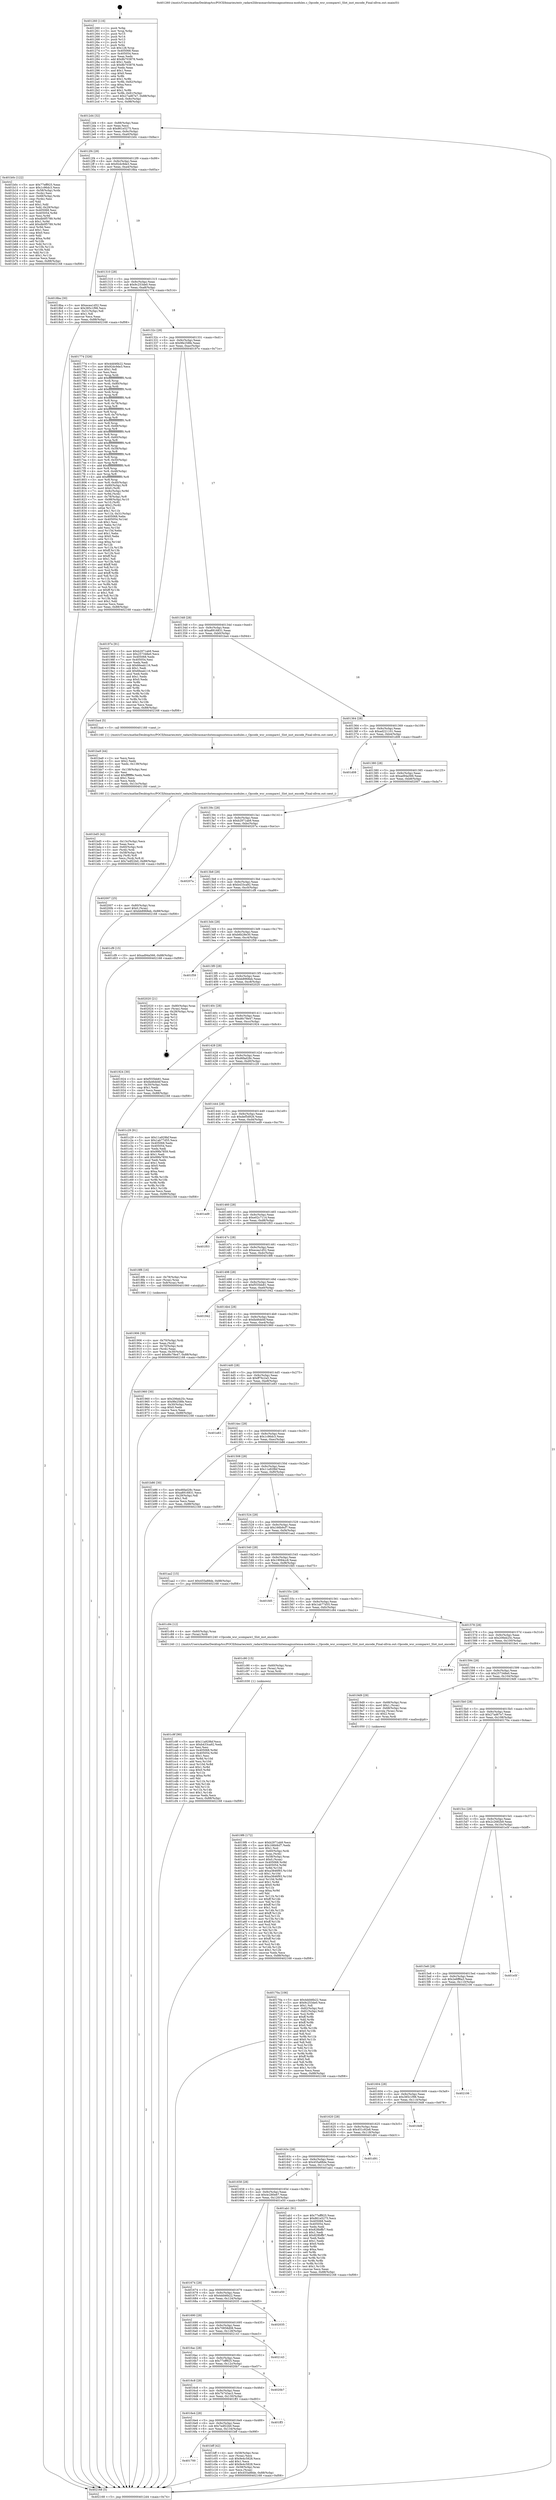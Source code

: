 digraph "0x401260" {
  label = "0x401260 (/mnt/c/Users/mathe/Desktop/tcc/POCII/binaries/extr_radare2librasmarchxtensagnuxtensa-modules.c_Opcode_wsr_scompare1_Slot_inst_encode_Final-ollvm.out::main(0))"
  labelloc = "t"
  node[shape=record]

  Entry [label="",width=0.3,height=0.3,shape=circle,fillcolor=black,style=filled]
  "0x4012d4" [label="{
     0x4012d4 [32]\l
     | [instrs]\l
     &nbsp;&nbsp;0x4012d4 \<+6\>: mov -0x88(%rbp),%eax\l
     &nbsp;&nbsp;0x4012da \<+2\>: mov %eax,%ecx\l
     &nbsp;&nbsp;0x4012dc \<+6\>: sub $0x861e5275,%ecx\l
     &nbsp;&nbsp;0x4012e2 \<+6\>: mov %eax,-0x9c(%rbp)\l
     &nbsp;&nbsp;0x4012e8 \<+6\>: mov %ecx,-0xa0(%rbp)\l
     &nbsp;&nbsp;0x4012ee \<+6\>: je 0000000000401b0c \<main+0x8ac\>\l
  }"]
  "0x401b0c" [label="{
     0x401b0c [122]\l
     | [instrs]\l
     &nbsp;&nbsp;0x401b0c \<+5\>: mov $0x77eff925,%eax\l
     &nbsp;&nbsp;0x401b11 \<+5\>: mov $0x1c96dc3,%ecx\l
     &nbsp;&nbsp;0x401b16 \<+4\>: mov -0x58(%rbp),%rdx\l
     &nbsp;&nbsp;0x401b1a \<+2\>: mov (%rdx),%esi\l
     &nbsp;&nbsp;0x401b1c \<+4\>: mov -0x68(%rbp),%rdx\l
     &nbsp;&nbsp;0x401b20 \<+2\>: cmp (%rdx),%esi\l
     &nbsp;&nbsp;0x401b22 \<+4\>: setl %dil\l
     &nbsp;&nbsp;0x401b26 \<+4\>: and $0x1,%dil\l
     &nbsp;&nbsp;0x401b2a \<+4\>: mov %dil,-0x29(%rbp)\l
     &nbsp;&nbsp;0x401b2e \<+7\>: mov 0x405068,%esi\l
     &nbsp;&nbsp;0x401b35 \<+8\>: mov 0x405054,%r8d\l
     &nbsp;&nbsp;0x401b3d \<+3\>: mov %esi,%r9d\l
     &nbsp;&nbsp;0x401b40 \<+7\>: sub $0xdb0f5789,%r9d\l
     &nbsp;&nbsp;0x401b47 \<+4\>: sub $0x1,%r9d\l
     &nbsp;&nbsp;0x401b4b \<+7\>: add $0xdb0f5789,%r9d\l
     &nbsp;&nbsp;0x401b52 \<+4\>: imul %r9d,%esi\l
     &nbsp;&nbsp;0x401b56 \<+3\>: and $0x1,%esi\l
     &nbsp;&nbsp;0x401b59 \<+3\>: cmp $0x0,%esi\l
     &nbsp;&nbsp;0x401b5c \<+4\>: sete %dil\l
     &nbsp;&nbsp;0x401b60 \<+4\>: cmp $0xa,%r8d\l
     &nbsp;&nbsp;0x401b64 \<+4\>: setl %r10b\l
     &nbsp;&nbsp;0x401b68 \<+3\>: mov %dil,%r11b\l
     &nbsp;&nbsp;0x401b6b \<+3\>: and %r10b,%r11b\l
     &nbsp;&nbsp;0x401b6e \<+3\>: xor %r10b,%dil\l
     &nbsp;&nbsp;0x401b71 \<+3\>: or %dil,%r11b\l
     &nbsp;&nbsp;0x401b74 \<+4\>: test $0x1,%r11b\l
     &nbsp;&nbsp;0x401b78 \<+3\>: cmovne %ecx,%eax\l
     &nbsp;&nbsp;0x401b7b \<+6\>: mov %eax,-0x88(%rbp)\l
     &nbsp;&nbsp;0x401b81 \<+5\>: jmp 0000000000402168 \<main+0xf08\>\l
  }"]
  "0x4012f4" [label="{
     0x4012f4 [28]\l
     | [instrs]\l
     &nbsp;&nbsp;0x4012f4 \<+5\>: jmp 00000000004012f9 \<main+0x99\>\l
     &nbsp;&nbsp;0x4012f9 \<+6\>: mov -0x9c(%rbp),%eax\l
     &nbsp;&nbsp;0x4012ff \<+5\>: sub $0x92dc9de3,%eax\l
     &nbsp;&nbsp;0x401304 \<+6\>: mov %eax,-0xa4(%rbp)\l
     &nbsp;&nbsp;0x40130a \<+6\>: je 00000000004018ba \<main+0x65a\>\l
  }"]
  Exit [label="",width=0.3,height=0.3,shape=circle,fillcolor=black,style=filled,peripheries=2]
  "0x4018ba" [label="{
     0x4018ba [30]\l
     | [instrs]\l
     &nbsp;&nbsp;0x4018ba \<+5\>: mov $0xecea1d52,%eax\l
     &nbsp;&nbsp;0x4018bf \<+5\>: mov $0x385c1f98,%ecx\l
     &nbsp;&nbsp;0x4018c4 \<+3\>: mov -0x31(%rbp),%dl\l
     &nbsp;&nbsp;0x4018c7 \<+3\>: test $0x1,%dl\l
     &nbsp;&nbsp;0x4018ca \<+3\>: cmovne %ecx,%eax\l
     &nbsp;&nbsp;0x4018cd \<+6\>: mov %eax,-0x88(%rbp)\l
     &nbsp;&nbsp;0x4018d3 \<+5\>: jmp 0000000000402168 \<main+0xf08\>\l
  }"]
  "0x401310" [label="{
     0x401310 [28]\l
     | [instrs]\l
     &nbsp;&nbsp;0x401310 \<+5\>: jmp 0000000000401315 \<main+0xb5\>\l
     &nbsp;&nbsp;0x401315 \<+6\>: mov -0x9c(%rbp),%eax\l
     &nbsp;&nbsp;0x40131b \<+5\>: sub $0x9c253de0,%eax\l
     &nbsp;&nbsp;0x401320 \<+6\>: mov %eax,-0xa8(%rbp)\l
     &nbsp;&nbsp;0x401326 \<+6\>: je 0000000000401774 \<main+0x514\>\l
  }"]
  "0x401c9f" [label="{
     0x401c9f [90]\l
     | [instrs]\l
     &nbsp;&nbsp;0x401c9f \<+5\>: mov $0x11a929bf,%ecx\l
     &nbsp;&nbsp;0x401ca4 \<+5\>: mov $0xb433ca92,%edx\l
     &nbsp;&nbsp;0x401ca9 \<+2\>: xor %esi,%esi\l
     &nbsp;&nbsp;0x401cab \<+8\>: mov 0x405068,%r8d\l
     &nbsp;&nbsp;0x401cb3 \<+8\>: mov 0x405054,%r9d\l
     &nbsp;&nbsp;0x401cbb \<+3\>: sub $0x1,%esi\l
     &nbsp;&nbsp;0x401cbe \<+3\>: mov %r8d,%r10d\l
     &nbsp;&nbsp;0x401cc1 \<+3\>: add %esi,%r10d\l
     &nbsp;&nbsp;0x401cc4 \<+4\>: imul %r10d,%r8d\l
     &nbsp;&nbsp;0x401cc8 \<+4\>: and $0x1,%r8d\l
     &nbsp;&nbsp;0x401ccc \<+4\>: cmp $0x0,%r8d\l
     &nbsp;&nbsp;0x401cd0 \<+4\>: sete %r11b\l
     &nbsp;&nbsp;0x401cd4 \<+4\>: cmp $0xa,%r9d\l
     &nbsp;&nbsp;0x401cd8 \<+3\>: setl %bl\l
     &nbsp;&nbsp;0x401cdb \<+3\>: mov %r11b,%r14b\l
     &nbsp;&nbsp;0x401cde \<+3\>: and %bl,%r14b\l
     &nbsp;&nbsp;0x401ce1 \<+3\>: xor %bl,%r11b\l
     &nbsp;&nbsp;0x401ce4 \<+3\>: or %r11b,%r14b\l
     &nbsp;&nbsp;0x401ce7 \<+4\>: test $0x1,%r14b\l
     &nbsp;&nbsp;0x401ceb \<+3\>: cmovne %edx,%ecx\l
     &nbsp;&nbsp;0x401cee \<+6\>: mov %ecx,-0x88(%rbp)\l
     &nbsp;&nbsp;0x401cf4 \<+5\>: jmp 0000000000402168 \<main+0xf08\>\l
  }"]
  "0x401774" [label="{
     0x401774 [326]\l
     | [instrs]\l
     &nbsp;&nbsp;0x401774 \<+5\>: mov $0x4dd46b22,%eax\l
     &nbsp;&nbsp;0x401779 \<+5\>: mov $0x92dc9de3,%ecx\l
     &nbsp;&nbsp;0x40177e \<+2\>: mov $0x1,%dl\l
     &nbsp;&nbsp;0x401780 \<+2\>: xor %esi,%esi\l
     &nbsp;&nbsp;0x401782 \<+3\>: mov %rsp,%rdi\l
     &nbsp;&nbsp;0x401785 \<+4\>: add $0xfffffffffffffff0,%rdi\l
     &nbsp;&nbsp;0x401789 \<+3\>: mov %rdi,%rsp\l
     &nbsp;&nbsp;0x40178c \<+4\>: mov %rdi,-0x80(%rbp)\l
     &nbsp;&nbsp;0x401790 \<+3\>: mov %rsp,%rdi\l
     &nbsp;&nbsp;0x401793 \<+4\>: add $0xfffffffffffffff0,%rdi\l
     &nbsp;&nbsp;0x401797 \<+3\>: mov %rdi,%rsp\l
     &nbsp;&nbsp;0x40179a \<+3\>: mov %rsp,%r8\l
     &nbsp;&nbsp;0x40179d \<+4\>: add $0xfffffffffffffff0,%r8\l
     &nbsp;&nbsp;0x4017a1 \<+3\>: mov %r8,%rsp\l
     &nbsp;&nbsp;0x4017a4 \<+4\>: mov %r8,-0x78(%rbp)\l
     &nbsp;&nbsp;0x4017a8 \<+3\>: mov %rsp,%r8\l
     &nbsp;&nbsp;0x4017ab \<+4\>: add $0xfffffffffffffff0,%r8\l
     &nbsp;&nbsp;0x4017af \<+3\>: mov %r8,%rsp\l
     &nbsp;&nbsp;0x4017b2 \<+4\>: mov %r8,-0x70(%rbp)\l
     &nbsp;&nbsp;0x4017b6 \<+3\>: mov %rsp,%r8\l
     &nbsp;&nbsp;0x4017b9 \<+4\>: add $0xfffffffffffffff0,%r8\l
     &nbsp;&nbsp;0x4017bd \<+3\>: mov %r8,%rsp\l
     &nbsp;&nbsp;0x4017c0 \<+4\>: mov %r8,-0x68(%rbp)\l
     &nbsp;&nbsp;0x4017c4 \<+3\>: mov %rsp,%r8\l
     &nbsp;&nbsp;0x4017c7 \<+4\>: add $0xfffffffffffffff0,%r8\l
     &nbsp;&nbsp;0x4017cb \<+3\>: mov %r8,%rsp\l
     &nbsp;&nbsp;0x4017ce \<+4\>: mov %r8,-0x60(%rbp)\l
     &nbsp;&nbsp;0x4017d2 \<+3\>: mov %rsp,%r8\l
     &nbsp;&nbsp;0x4017d5 \<+4\>: add $0xfffffffffffffff0,%r8\l
     &nbsp;&nbsp;0x4017d9 \<+3\>: mov %r8,%rsp\l
     &nbsp;&nbsp;0x4017dc \<+4\>: mov %r8,-0x58(%rbp)\l
     &nbsp;&nbsp;0x4017e0 \<+3\>: mov %rsp,%r8\l
     &nbsp;&nbsp;0x4017e3 \<+4\>: add $0xfffffffffffffff0,%r8\l
     &nbsp;&nbsp;0x4017e7 \<+3\>: mov %r8,%rsp\l
     &nbsp;&nbsp;0x4017ea \<+4\>: mov %r8,-0x50(%rbp)\l
     &nbsp;&nbsp;0x4017ee \<+3\>: mov %rsp,%r8\l
     &nbsp;&nbsp;0x4017f1 \<+4\>: add $0xfffffffffffffff0,%r8\l
     &nbsp;&nbsp;0x4017f5 \<+3\>: mov %r8,%rsp\l
     &nbsp;&nbsp;0x4017f8 \<+4\>: mov %r8,-0x48(%rbp)\l
     &nbsp;&nbsp;0x4017fc \<+3\>: mov %rsp,%r8\l
     &nbsp;&nbsp;0x4017ff \<+4\>: add $0xfffffffffffffff0,%r8\l
     &nbsp;&nbsp;0x401803 \<+3\>: mov %r8,%rsp\l
     &nbsp;&nbsp;0x401806 \<+4\>: mov %r8,-0x40(%rbp)\l
     &nbsp;&nbsp;0x40180a \<+4\>: mov -0x80(%rbp),%r8\l
     &nbsp;&nbsp;0x40180e \<+7\>: movl $0x0,(%r8)\l
     &nbsp;&nbsp;0x401815 \<+7\>: mov -0x8c(%rbp),%r9d\l
     &nbsp;&nbsp;0x40181c \<+3\>: mov %r9d,(%rdi)\l
     &nbsp;&nbsp;0x40181f \<+4\>: mov -0x78(%rbp),%r8\l
     &nbsp;&nbsp;0x401823 \<+7\>: mov -0x98(%rbp),%r10\l
     &nbsp;&nbsp;0x40182a \<+3\>: mov %r10,(%r8)\l
     &nbsp;&nbsp;0x40182d \<+3\>: cmpl $0x2,(%rdi)\l
     &nbsp;&nbsp;0x401830 \<+4\>: setne %r11b\l
     &nbsp;&nbsp;0x401834 \<+4\>: and $0x1,%r11b\l
     &nbsp;&nbsp;0x401838 \<+4\>: mov %r11b,-0x31(%rbp)\l
     &nbsp;&nbsp;0x40183c \<+7\>: mov 0x405068,%ebx\l
     &nbsp;&nbsp;0x401843 \<+8\>: mov 0x405054,%r14d\l
     &nbsp;&nbsp;0x40184b \<+3\>: sub $0x1,%esi\l
     &nbsp;&nbsp;0x40184e \<+3\>: mov %ebx,%r15d\l
     &nbsp;&nbsp;0x401851 \<+3\>: add %esi,%r15d\l
     &nbsp;&nbsp;0x401854 \<+4\>: imul %r15d,%ebx\l
     &nbsp;&nbsp;0x401858 \<+3\>: and $0x1,%ebx\l
     &nbsp;&nbsp;0x40185b \<+3\>: cmp $0x0,%ebx\l
     &nbsp;&nbsp;0x40185e \<+4\>: sete %r11b\l
     &nbsp;&nbsp;0x401862 \<+4\>: cmp $0xa,%r14d\l
     &nbsp;&nbsp;0x401866 \<+4\>: setl %r12b\l
     &nbsp;&nbsp;0x40186a \<+3\>: mov %r11b,%r13b\l
     &nbsp;&nbsp;0x40186d \<+4\>: xor $0xff,%r13b\l
     &nbsp;&nbsp;0x401871 \<+3\>: mov %r12b,%sil\l
     &nbsp;&nbsp;0x401874 \<+4\>: xor $0xff,%sil\l
     &nbsp;&nbsp;0x401878 \<+3\>: xor $0x1,%dl\l
     &nbsp;&nbsp;0x40187b \<+3\>: mov %r13b,%dil\l
     &nbsp;&nbsp;0x40187e \<+4\>: and $0xff,%dil\l
     &nbsp;&nbsp;0x401882 \<+3\>: and %dl,%r11b\l
     &nbsp;&nbsp;0x401885 \<+3\>: mov %sil,%r8b\l
     &nbsp;&nbsp;0x401888 \<+4\>: and $0xff,%r8b\l
     &nbsp;&nbsp;0x40188c \<+3\>: and %dl,%r12b\l
     &nbsp;&nbsp;0x40188f \<+3\>: or %r11b,%dil\l
     &nbsp;&nbsp;0x401892 \<+3\>: or %r12b,%r8b\l
     &nbsp;&nbsp;0x401895 \<+3\>: xor %r8b,%dil\l
     &nbsp;&nbsp;0x401898 \<+3\>: or %sil,%r13b\l
     &nbsp;&nbsp;0x40189b \<+4\>: xor $0xff,%r13b\l
     &nbsp;&nbsp;0x40189f \<+3\>: or $0x1,%dl\l
     &nbsp;&nbsp;0x4018a2 \<+3\>: and %dl,%r13b\l
     &nbsp;&nbsp;0x4018a5 \<+3\>: or %r13b,%dil\l
     &nbsp;&nbsp;0x4018a8 \<+4\>: test $0x1,%dil\l
     &nbsp;&nbsp;0x4018ac \<+3\>: cmovne %ecx,%eax\l
     &nbsp;&nbsp;0x4018af \<+6\>: mov %eax,-0x88(%rbp)\l
     &nbsp;&nbsp;0x4018b5 \<+5\>: jmp 0000000000402168 \<main+0xf08\>\l
  }"]
  "0x40132c" [label="{
     0x40132c [28]\l
     | [instrs]\l
     &nbsp;&nbsp;0x40132c \<+5\>: jmp 0000000000401331 \<main+0xd1\>\l
     &nbsp;&nbsp;0x401331 \<+6\>: mov -0x9c(%rbp),%eax\l
     &nbsp;&nbsp;0x401337 \<+5\>: sub $0x9fe258fe,%eax\l
     &nbsp;&nbsp;0x40133c \<+6\>: mov %eax,-0xac(%rbp)\l
     &nbsp;&nbsp;0x401342 \<+6\>: je 000000000040197e \<main+0x71e\>\l
  }"]
  "0x401c90" [label="{
     0x401c90 [15]\l
     | [instrs]\l
     &nbsp;&nbsp;0x401c90 \<+4\>: mov -0x60(%rbp),%rax\l
     &nbsp;&nbsp;0x401c94 \<+3\>: mov (%rax),%rax\l
     &nbsp;&nbsp;0x401c97 \<+3\>: mov %rax,%rdi\l
     &nbsp;&nbsp;0x401c9a \<+5\>: call 0000000000401030 \<free@plt\>\l
     | [calls]\l
     &nbsp;&nbsp;0x401030 \{1\} (unknown)\l
  }"]
  "0x40197e" [label="{
     0x40197e [91]\l
     | [instrs]\l
     &nbsp;&nbsp;0x40197e \<+5\>: mov $0xb2971ab9,%eax\l
     &nbsp;&nbsp;0x401983 \<+5\>: mov $0x257348e0,%ecx\l
     &nbsp;&nbsp;0x401988 \<+7\>: mov 0x405068,%edx\l
     &nbsp;&nbsp;0x40198f \<+7\>: mov 0x405054,%esi\l
     &nbsp;&nbsp;0x401996 \<+2\>: mov %edx,%edi\l
     &nbsp;&nbsp;0x401998 \<+6\>: sub $0x66eab116,%edi\l
     &nbsp;&nbsp;0x40199e \<+3\>: sub $0x1,%edi\l
     &nbsp;&nbsp;0x4019a1 \<+6\>: add $0x66eab116,%edi\l
     &nbsp;&nbsp;0x4019a7 \<+3\>: imul %edi,%edx\l
     &nbsp;&nbsp;0x4019aa \<+3\>: and $0x1,%edx\l
     &nbsp;&nbsp;0x4019ad \<+3\>: cmp $0x0,%edx\l
     &nbsp;&nbsp;0x4019b0 \<+4\>: sete %r8b\l
     &nbsp;&nbsp;0x4019b4 \<+3\>: cmp $0xa,%esi\l
     &nbsp;&nbsp;0x4019b7 \<+4\>: setl %r9b\l
     &nbsp;&nbsp;0x4019bb \<+3\>: mov %r8b,%r10b\l
     &nbsp;&nbsp;0x4019be \<+3\>: and %r9b,%r10b\l
     &nbsp;&nbsp;0x4019c1 \<+3\>: xor %r9b,%r8b\l
     &nbsp;&nbsp;0x4019c4 \<+3\>: or %r8b,%r10b\l
     &nbsp;&nbsp;0x4019c7 \<+4\>: test $0x1,%r10b\l
     &nbsp;&nbsp;0x4019cb \<+3\>: cmovne %ecx,%eax\l
     &nbsp;&nbsp;0x4019ce \<+6\>: mov %eax,-0x88(%rbp)\l
     &nbsp;&nbsp;0x4019d4 \<+5\>: jmp 0000000000402168 \<main+0xf08\>\l
  }"]
  "0x401348" [label="{
     0x401348 [28]\l
     | [instrs]\l
     &nbsp;&nbsp;0x401348 \<+5\>: jmp 000000000040134d \<main+0xed\>\l
     &nbsp;&nbsp;0x40134d \<+6\>: mov -0x9c(%rbp),%eax\l
     &nbsp;&nbsp;0x401353 \<+5\>: sub $0xa8916831,%eax\l
     &nbsp;&nbsp;0x401358 \<+6\>: mov %eax,-0xb0(%rbp)\l
     &nbsp;&nbsp;0x40135e \<+6\>: je 0000000000401ba4 \<main+0x944\>\l
  }"]
  "0x401700" [label="{
     0x401700\l
  }", style=dashed]
  "0x401ba4" [label="{
     0x401ba4 [5]\l
     | [instrs]\l
     &nbsp;&nbsp;0x401ba4 \<+5\>: call 0000000000401160 \<next_i\>\l
     | [calls]\l
     &nbsp;&nbsp;0x401160 \{1\} (/mnt/c/Users/mathe/Desktop/tcc/POCII/binaries/extr_radare2librasmarchxtensagnuxtensa-modules.c_Opcode_wsr_scompare1_Slot_inst_encode_Final-ollvm.out::next_i)\l
  }"]
  "0x401364" [label="{
     0x401364 [28]\l
     | [instrs]\l
     &nbsp;&nbsp;0x401364 \<+5\>: jmp 0000000000401369 \<main+0x109\>\l
     &nbsp;&nbsp;0x401369 \<+6\>: mov -0x9c(%rbp),%eax\l
     &nbsp;&nbsp;0x40136f \<+5\>: sub $0xad221101,%eax\l
     &nbsp;&nbsp;0x401374 \<+6\>: mov %eax,-0xb4(%rbp)\l
     &nbsp;&nbsp;0x40137a \<+6\>: je 0000000000401d08 \<main+0xaa8\>\l
  }"]
  "0x401bff" [label="{
     0x401bff [42]\l
     | [instrs]\l
     &nbsp;&nbsp;0x401bff \<+4\>: mov -0x58(%rbp),%rax\l
     &nbsp;&nbsp;0x401c03 \<+2\>: mov (%rax),%ecx\l
     &nbsp;&nbsp;0x401c05 \<+6\>: sub $0x9e4c5828,%ecx\l
     &nbsp;&nbsp;0x401c0b \<+3\>: add $0x1,%ecx\l
     &nbsp;&nbsp;0x401c0e \<+6\>: add $0x9e4c5828,%ecx\l
     &nbsp;&nbsp;0x401c14 \<+4\>: mov -0x58(%rbp),%rax\l
     &nbsp;&nbsp;0x401c18 \<+2\>: mov %ecx,(%rax)\l
     &nbsp;&nbsp;0x401c1a \<+10\>: movl $0x455a88de,-0x88(%rbp)\l
     &nbsp;&nbsp;0x401c24 \<+5\>: jmp 0000000000402168 \<main+0xf08\>\l
  }"]
  "0x401d08" [label="{
     0x401d08\l
  }", style=dashed]
  "0x401380" [label="{
     0x401380 [28]\l
     | [instrs]\l
     &nbsp;&nbsp;0x401380 \<+5\>: jmp 0000000000401385 \<main+0x125\>\l
     &nbsp;&nbsp;0x401385 \<+6\>: mov -0x9c(%rbp),%eax\l
     &nbsp;&nbsp;0x40138b \<+5\>: sub $0xad94a566,%eax\l
     &nbsp;&nbsp;0x401390 \<+6\>: mov %eax,-0xb8(%rbp)\l
     &nbsp;&nbsp;0x401396 \<+6\>: je 0000000000402007 \<main+0xda7\>\l
  }"]
  "0x4016e4" [label="{
     0x4016e4 [28]\l
     | [instrs]\l
     &nbsp;&nbsp;0x4016e4 \<+5\>: jmp 00000000004016e9 \<main+0x489\>\l
     &nbsp;&nbsp;0x4016e9 \<+6\>: mov -0x9c(%rbp),%eax\l
     &nbsp;&nbsp;0x4016ef \<+5\>: sub $0x7edf22b0,%eax\l
     &nbsp;&nbsp;0x4016f4 \<+6\>: mov %eax,-0x134(%rbp)\l
     &nbsp;&nbsp;0x4016fa \<+6\>: je 0000000000401bff \<main+0x99f\>\l
  }"]
  "0x402007" [label="{
     0x402007 [25]\l
     | [instrs]\l
     &nbsp;&nbsp;0x402007 \<+4\>: mov -0x80(%rbp),%rax\l
     &nbsp;&nbsp;0x40200b \<+6\>: movl $0x0,(%rax)\l
     &nbsp;&nbsp;0x402011 \<+10\>: movl $0xbb8968eb,-0x88(%rbp)\l
     &nbsp;&nbsp;0x40201b \<+5\>: jmp 0000000000402168 \<main+0xf08\>\l
  }"]
  "0x40139c" [label="{
     0x40139c [28]\l
     | [instrs]\l
     &nbsp;&nbsp;0x40139c \<+5\>: jmp 00000000004013a1 \<main+0x141\>\l
     &nbsp;&nbsp;0x4013a1 \<+6\>: mov -0x9c(%rbp),%eax\l
     &nbsp;&nbsp;0x4013a7 \<+5\>: sub $0xb2971ab9,%eax\l
     &nbsp;&nbsp;0x4013ac \<+6\>: mov %eax,-0xbc(%rbp)\l
     &nbsp;&nbsp;0x4013b2 \<+6\>: je 000000000040207a \<main+0xe1a\>\l
  }"]
  "0x401ff3" [label="{
     0x401ff3\l
  }", style=dashed]
  "0x40207a" [label="{
     0x40207a\l
  }", style=dashed]
  "0x4013b8" [label="{
     0x4013b8 [28]\l
     | [instrs]\l
     &nbsp;&nbsp;0x4013b8 \<+5\>: jmp 00000000004013bd \<main+0x15d\>\l
     &nbsp;&nbsp;0x4013bd \<+6\>: mov -0x9c(%rbp),%eax\l
     &nbsp;&nbsp;0x4013c3 \<+5\>: sub $0xb433ca92,%eax\l
     &nbsp;&nbsp;0x4013c8 \<+6\>: mov %eax,-0xc0(%rbp)\l
     &nbsp;&nbsp;0x4013ce \<+6\>: je 0000000000401cf9 \<main+0xa99\>\l
  }"]
  "0x4016c8" [label="{
     0x4016c8 [28]\l
     | [instrs]\l
     &nbsp;&nbsp;0x4016c8 \<+5\>: jmp 00000000004016cd \<main+0x46d\>\l
     &nbsp;&nbsp;0x4016cd \<+6\>: mov -0x9c(%rbp),%eax\l
     &nbsp;&nbsp;0x4016d3 \<+5\>: sub $0x7b743ac3,%eax\l
     &nbsp;&nbsp;0x4016d8 \<+6\>: mov %eax,-0x130(%rbp)\l
     &nbsp;&nbsp;0x4016de \<+6\>: je 0000000000401ff3 \<main+0xd93\>\l
  }"]
  "0x401cf9" [label="{
     0x401cf9 [15]\l
     | [instrs]\l
     &nbsp;&nbsp;0x401cf9 \<+10\>: movl $0xad94a566,-0x88(%rbp)\l
     &nbsp;&nbsp;0x401d03 \<+5\>: jmp 0000000000402168 \<main+0xf08\>\l
  }"]
  "0x4013d4" [label="{
     0x4013d4 [28]\l
     | [instrs]\l
     &nbsp;&nbsp;0x4013d4 \<+5\>: jmp 00000000004013d9 \<main+0x179\>\l
     &nbsp;&nbsp;0x4013d9 \<+6\>: mov -0x9c(%rbp),%eax\l
     &nbsp;&nbsp;0x4013df \<+5\>: sub $0xb6b28e30,%eax\l
     &nbsp;&nbsp;0x4013e4 \<+6\>: mov %eax,-0xc4(%rbp)\l
     &nbsp;&nbsp;0x4013ea \<+6\>: je 0000000000401f59 \<main+0xcf9\>\l
  }"]
  "0x4020b7" [label="{
     0x4020b7\l
  }", style=dashed]
  "0x401f59" [label="{
     0x401f59\l
  }", style=dashed]
  "0x4013f0" [label="{
     0x4013f0 [28]\l
     | [instrs]\l
     &nbsp;&nbsp;0x4013f0 \<+5\>: jmp 00000000004013f5 \<main+0x195\>\l
     &nbsp;&nbsp;0x4013f5 \<+6\>: mov -0x9c(%rbp),%eax\l
     &nbsp;&nbsp;0x4013fb \<+5\>: sub $0xbb8968eb,%eax\l
     &nbsp;&nbsp;0x401400 \<+6\>: mov %eax,-0xc8(%rbp)\l
     &nbsp;&nbsp;0x401406 \<+6\>: je 0000000000402020 \<main+0xdc0\>\l
  }"]
  "0x4016ac" [label="{
     0x4016ac [28]\l
     | [instrs]\l
     &nbsp;&nbsp;0x4016ac \<+5\>: jmp 00000000004016b1 \<main+0x451\>\l
     &nbsp;&nbsp;0x4016b1 \<+6\>: mov -0x9c(%rbp),%eax\l
     &nbsp;&nbsp;0x4016b7 \<+5\>: sub $0x77eff925,%eax\l
     &nbsp;&nbsp;0x4016bc \<+6\>: mov %eax,-0x12c(%rbp)\l
     &nbsp;&nbsp;0x4016c2 \<+6\>: je 00000000004020b7 \<main+0xe57\>\l
  }"]
  "0x402020" [label="{
     0x402020 [21]\l
     | [instrs]\l
     &nbsp;&nbsp;0x402020 \<+4\>: mov -0x80(%rbp),%rax\l
     &nbsp;&nbsp;0x402024 \<+2\>: mov (%rax),%eax\l
     &nbsp;&nbsp;0x402026 \<+4\>: lea -0x28(%rbp),%rsp\l
     &nbsp;&nbsp;0x40202a \<+1\>: pop %rbx\l
     &nbsp;&nbsp;0x40202b \<+2\>: pop %r12\l
     &nbsp;&nbsp;0x40202d \<+2\>: pop %r13\l
     &nbsp;&nbsp;0x40202f \<+2\>: pop %r14\l
     &nbsp;&nbsp;0x402031 \<+2\>: pop %r15\l
     &nbsp;&nbsp;0x402033 \<+1\>: pop %rbp\l
     &nbsp;&nbsp;0x402034 \<+1\>: ret\l
  }"]
  "0x40140c" [label="{
     0x40140c [28]\l
     | [instrs]\l
     &nbsp;&nbsp;0x40140c \<+5\>: jmp 0000000000401411 \<main+0x1b1\>\l
     &nbsp;&nbsp;0x401411 \<+6\>: mov -0x9c(%rbp),%eax\l
     &nbsp;&nbsp;0x401417 \<+5\>: sub $0xd6c78e47,%eax\l
     &nbsp;&nbsp;0x40141c \<+6\>: mov %eax,-0xcc(%rbp)\l
     &nbsp;&nbsp;0x401422 \<+6\>: je 0000000000401924 \<main+0x6c4\>\l
  }"]
  "0x402143" [label="{
     0x402143\l
  }", style=dashed]
  "0x401924" [label="{
     0x401924 [30]\l
     | [instrs]\l
     &nbsp;&nbsp;0x401924 \<+5\>: mov $0xf555bb81,%eax\l
     &nbsp;&nbsp;0x401929 \<+5\>: mov $0xfa46dd4f,%ecx\l
     &nbsp;&nbsp;0x40192e \<+3\>: mov -0x30(%rbp),%edx\l
     &nbsp;&nbsp;0x401931 \<+3\>: cmp $0x1,%edx\l
     &nbsp;&nbsp;0x401934 \<+3\>: cmovl %ecx,%eax\l
     &nbsp;&nbsp;0x401937 \<+6\>: mov %eax,-0x88(%rbp)\l
     &nbsp;&nbsp;0x40193d \<+5\>: jmp 0000000000402168 \<main+0xf08\>\l
  }"]
  "0x401428" [label="{
     0x401428 [28]\l
     | [instrs]\l
     &nbsp;&nbsp;0x401428 \<+5\>: jmp 000000000040142d \<main+0x1cd\>\l
     &nbsp;&nbsp;0x40142d \<+6\>: mov -0x9c(%rbp),%eax\l
     &nbsp;&nbsp;0x401433 \<+5\>: sub $0xd6fad28c,%eax\l
     &nbsp;&nbsp;0x401438 \<+6\>: mov %eax,-0xd0(%rbp)\l
     &nbsp;&nbsp;0x40143e \<+6\>: je 0000000000401c29 \<main+0x9c9\>\l
  }"]
  "0x401690" [label="{
     0x401690 [28]\l
     | [instrs]\l
     &nbsp;&nbsp;0x401690 \<+5\>: jmp 0000000000401695 \<main+0x435\>\l
     &nbsp;&nbsp;0x401695 \<+6\>: mov -0x9c(%rbp),%eax\l
     &nbsp;&nbsp;0x40169b \<+5\>: sub $0x70858d08,%eax\l
     &nbsp;&nbsp;0x4016a0 \<+6\>: mov %eax,-0x128(%rbp)\l
     &nbsp;&nbsp;0x4016a6 \<+6\>: je 0000000000402143 \<main+0xee3\>\l
  }"]
  "0x401c29" [label="{
     0x401c29 [91]\l
     | [instrs]\l
     &nbsp;&nbsp;0x401c29 \<+5\>: mov $0x11a929bf,%eax\l
     &nbsp;&nbsp;0x401c2e \<+5\>: mov $0x1ab77d55,%ecx\l
     &nbsp;&nbsp;0x401c33 \<+7\>: mov 0x405068,%edx\l
     &nbsp;&nbsp;0x401c3a \<+7\>: mov 0x405054,%esi\l
     &nbsp;&nbsp;0x401c41 \<+2\>: mov %edx,%edi\l
     &nbsp;&nbsp;0x401c43 \<+6\>: sub $0x99fa7859,%edi\l
     &nbsp;&nbsp;0x401c49 \<+3\>: sub $0x1,%edi\l
     &nbsp;&nbsp;0x401c4c \<+6\>: add $0x99fa7859,%edi\l
     &nbsp;&nbsp;0x401c52 \<+3\>: imul %edi,%edx\l
     &nbsp;&nbsp;0x401c55 \<+3\>: and $0x1,%edx\l
     &nbsp;&nbsp;0x401c58 \<+3\>: cmp $0x0,%edx\l
     &nbsp;&nbsp;0x401c5b \<+4\>: sete %r8b\l
     &nbsp;&nbsp;0x401c5f \<+3\>: cmp $0xa,%esi\l
     &nbsp;&nbsp;0x401c62 \<+4\>: setl %r9b\l
     &nbsp;&nbsp;0x401c66 \<+3\>: mov %r8b,%r10b\l
     &nbsp;&nbsp;0x401c69 \<+3\>: and %r9b,%r10b\l
     &nbsp;&nbsp;0x401c6c \<+3\>: xor %r9b,%r8b\l
     &nbsp;&nbsp;0x401c6f \<+3\>: or %r8b,%r10b\l
     &nbsp;&nbsp;0x401c72 \<+4\>: test $0x1,%r10b\l
     &nbsp;&nbsp;0x401c76 \<+3\>: cmovne %ecx,%eax\l
     &nbsp;&nbsp;0x401c79 \<+6\>: mov %eax,-0x88(%rbp)\l
     &nbsp;&nbsp;0x401c7f \<+5\>: jmp 0000000000402168 \<main+0xf08\>\l
  }"]
  "0x401444" [label="{
     0x401444 [28]\l
     | [instrs]\l
     &nbsp;&nbsp;0x401444 \<+5\>: jmp 0000000000401449 \<main+0x1e9\>\l
     &nbsp;&nbsp;0x401449 \<+6\>: mov -0x9c(%rbp),%eax\l
     &nbsp;&nbsp;0x40144f \<+5\>: sub $0xdef5d926,%eax\l
     &nbsp;&nbsp;0x401454 \<+6\>: mov %eax,-0xd4(%rbp)\l
     &nbsp;&nbsp;0x40145a \<+6\>: je 0000000000401ed9 \<main+0xc79\>\l
  }"]
  "0x402035" [label="{
     0x402035\l
  }", style=dashed]
  "0x401ed9" [label="{
     0x401ed9\l
  }", style=dashed]
  "0x401460" [label="{
     0x401460 [28]\l
     | [instrs]\l
     &nbsp;&nbsp;0x401460 \<+5\>: jmp 0000000000401465 \<main+0x205\>\l
     &nbsp;&nbsp;0x401465 \<+6\>: mov -0x9c(%rbp),%eax\l
     &nbsp;&nbsp;0x40146b \<+5\>: sub $0xe02c7114,%eax\l
     &nbsp;&nbsp;0x401470 \<+6\>: mov %eax,-0xd8(%rbp)\l
     &nbsp;&nbsp;0x401476 \<+6\>: je 0000000000401f03 \<main+0xca3\>\l
  }"]
  "0x401674" [label="{
     0x401674 [28]\l
     | [instrs]\l
     &nbsp;&nbsp;0x401674 \<+5\>: jmp 0000000000401679 \<main+0x419\>\l
     &nbsp;&nbsp;0x401679 \<+6\>: mov -0x9c(%rbp),%eax\l
     &nbsp;&nbsp;0x40167f \<+5\>: sub $0x4dd46b22,%eax\l
     &nbsp;&nbsp;0x401684 \<+6\>: mov %eax,-0x124(%rbp)\l
     &nbsp;&nbsp;0x40168a \<+6\>: je 0000000000402035 \<main+0xdd5\>\l
  }"]
  "0x401f03" [label="{
     0x401f03\l
  }", style=dashed]
  "0x40147c" [label="{
     0x40147c [28]\l
     | [instrs]\l
     &nbsp;&nbsp;0x40147c \<+5\>: jmp 0000000000401481 \<main+0x221\>\l
     &nbsp;&nbsp;0x401481 \<+6\>: mov -0x9c(%rbp),%eax\l
     &nbsp;&nbsp;0x401487 \<+5\>: sub $0xecea1d52,%eax\l
     &nbsp;&nbsp;0x40148c \<+6\>: mov %eax,-0xdc(%rbp)\l
     &nbsp;&nbsp;0x401492 \<+6\>: je 00000000004018f6 \<main+0x696\>\l
  }"]
  "0x401e50" [label="{
     0x401e50\l
  }", style=dashed]
  "0x4018f6" [label="{
     0x4018f6 [16]\l
     | [instrs]\l
     &nbsp;&nbsp;0x4018f6 \<+4\>: mov -0x78(%rbp),%rax\l
     &nbsp;&nbsp;0x4018fa \<+3\>: mov (%rax),%rax\l
     &nbsp;&nbsp;0x4018fd \<+4\>: mov 0x8(%rax),%rdi\l
     &nbsp;&nbsp;0x401901 \<+5\>: call 0000000000401060 \<atoi@plt\>\l
     | [calls]\l
     &nbsp;&nbsp;0x401060 \{1\} (unknown)\l
  }"]
  "0x401498" [label="{
     0x401498 [28]\l
     | [instrs]\l
     &nbsp;&nbsp;0x401498 \<+5\>: jmp 000000000040149d \<main+0x23d\>\l
     &nbsp;&nbsp;0x40149d \<+6\>: mov -0x9c(%rbp),%eax\l
     &nbsp;&nbsp;0x4014a3 \<+5\>: sub $0xf555bb81,%eax\l
     &nbsp;&nbsp;0x4014a8 \<+6\>: mov %eax,-0xe0(%rbp)\l
     &nbsp;&nbsp;0x4014ae \<+6\>: je 0000000000401942 \<main+0x6e2\>\l
  }"]
  "0x401bd5" [label="{
     0x401bd5 [42]\l
     | [instrs]\l
     &nbsp;&nbsp;0x401bd5 \<+6\>: mov -0x13c(%rbp),%ecx\l
     &nbsp;&nbsp;0x401bdb \<+3\>: imul %eax,%ecx\l
     &nbsp;&nbsp;0x401bde \<+4\>: mov -0x60(%rbp),%rdi\l
     &nbsp;&nbsp;0x401be2 \<+3\>: mov (%rdi),%rdi\l
     &nbsp;&nbsp;0x401be5 \<+4\>: mov -0x58(%rbp),%r8\l
     &nbsp;&nbsp;0x401be9 \<+3\>: movslq (%r8),%r8\l
     &nbsp;&nbsp;0x401bec \<+4\>: mov %ecx,(%rdi,%r8,4)\l
     &nbsp;&nbsp;0x401bf0 \<+10\>: movl $0x7edf22b0,-0x88(%rbp)\l
     &nbsp;&nbsp;0x401bfa \<+5\>: jmp 0000000000402168 \<main+0xf08\>\l
  }"]
  "0x401942" [label="{
     0x401942\l
  }", style=dashed]
  "0x4014b4" [label="{
     0x4014b4 [28]\l
     | [instrs]\l
     &nbsp;&nbsp;0x4014b4 \<+5\>: jmp 00000000004014b9 \<main+0x259\>\l
     &nbsp;&nbsp;0x4014b9 \<+6\>: mov -0x9c(%rbp),%eax\l
     &nbsp;&nbsp;0x4014bf \<+5\>: sub $0xfa46dd4f,%eax\l
     &nbsp;&nbsp;0x4014c4 \<+6\>: mov %eax,-0xe4(%rbp)\l
     &nbsp;&nbsp;0x4014ca \<+6\>: je 0000000000401960 \<main+0x700\>\l
  }"]
  "0x401ba9" [label="{
     0x401ba9 [44]\l
     | [instrs]\l
     &nbsp;&nbsp;0x401ba9 \<+2\>: xor %ecx,%ecx\l
     &nbsp;&nbsp;0x401bab \<+5\>: mov $0x2,%edx\l
     &nbsp;&nbsp;0x401bb0 \<+6\>: mov %edx,-0x138(%rbp)\l
     &nbsp;&nbsp;0x401bb6 \<+1\>: cltd\l
     &nbsp;&nbsp;0x401bb7 \<+6\>: mov -0x138(%rbp),%esi\l
     &nbsp;&nbsp;0x401bbd \<+2\>: idiv %esi\l
     &nbsp;&nbsp;0x401bbf \<+6\>: imul $0xfffffffe,%edx,%edx\l
     &nbsp;&nbsp;0x401bc5 \<+3\>: sub $0x1,%ecx\l
     &nbsp;&nbsp;0x401bc8 \<+2\>: sub %ecx,%edx\l
     &nbsp;&nbsp;0x401bca \<+6\>: mov %edx,-0x13c(%rbp)\l
     &nbsp;&nbsp;0x401bd0 \<+5\>: call 0000000000401160 \<next_i\>\l
     | [calls]\l
     &nbsp;&nbsp;0x401160 \{1\} (/mnt/c/Users/mathe/Desktop/tcc/POCII/binaries/extr_radare2librasmarchxtensagnuxtensa-modules.c_Opcode_wsr_scompare1_Slot_inst_encode_Final-ollvm.out::next_i)\l
  }"]
  "0x401960" [label="{
     0x401960 [30]\l
     | [instrs]\l
     &nbsp;&nbsp;0x401960 \<+5\>: mov $0x206eb25c,%eax\l
     &nbsp;&nbsp;0x401965 \<+5\>: mov $0x9fe258fe,%ecx\l
     &nbsp;&nbsp;0x40196a \<+3\>: mov -0x30(%rbp),%edx\l
     &nbsp;&nbsp;0x40196d \<+3\>: cmp $0x0,%edx\l
     &nbsp;&nbsp;0x401970 \<+3\>: cmove %ecx,%eax\l
     &nbsp;&nbsp;0x401973 \<+6\>: mov %eax,-0x88(%rbp)\l
     &nbsp;&nbsp;0x401979 \<+5\>: jmp 0000000000402168 \<main+0xf08\>\l
  }"]
  "0x4014d0" [label="{
     0x4014d0 [28]\l
     | [instrs]\l
     &nbsp;&nbsp;0x4014d0 \<+5\>: jmp 00000000004014d5 \<main+0x275\>\l
     &nbsp;&nbsp;0x4014d5 \<+6\>: mov -0x9c(%rbp),%eax\l
     &nbsp;&nbsp;0x4014db \<+5\>: sub $0xff76c2a5,%eax\l
     &nbsp;&nbsp;0x4014e0 \<+6\>: mov %eax,-0xe8(%rbp)\l
     &nbsp;&nbsp;0x4014e6 \<+6\>: je 0000000000401e83 \<main+0xc23\>\l
  }"]
  "0x401658" [label="{
     0x401658 [28]\l
     | [instrs]\l
     &nbsp;&nbsp;0x401658 \<+5\>: jmp 000000000040165d \<main+0x3fd\>\l
     &nbsp;&nbsp;0x40165d \<+6\>: mov -0x9c(%rbp),%eax\l
     &nbsp;&nbsp;0x401663 \<+5\>: sub $0x4c280e67,%eax\l
     &nbsp;&nbsp;0x401668 \<+6\>: mov %eax,-0x120(%rbp)\l
     &nbsp;&nbsp;0x40166e \<+6\>: je 0000000000401e50 \<main+0xbf0\>\l
  }"]
  "0x401e83" [label="{
     0x401e83\l
  }", style=dashed]
  "0x4014ec" [label="{
     0x4014ec [28]\l
     | [instrs]\l
     &nbsp;&nbsp;0x4014ec \<+5\>: jmp 00000000004014f1 \<main+0x291\>\l
     &nbsp;&nbsp;0x4014f1 \<+6\>: mov -0x9c(%rbp),%eax\l
     &nbsp;&nbsp;0x4014f7 \<+5\>: sub $0x1c96dc3,%eax\l
     &nbsp;&nbsp;0x4014fc \<+6\>: mov %eax,-0xec(%rbp)\l
     &nbsp;&nbsp;0x401502 \<+6\>: je 0000000000401b86 \<main+0x926\>\l
  }"]
  "0x401ab1" [label="{
     0x401ab1 [91]\l
     | [instrs]\l
     &nbsp;&nbsp;0x401ab1 \<+5\>: mov $0x77eff925,%eax\l
     &nbsp;&nbsp;0x401ab6 \<+5\>: mov $0x861e5275,%ecx\l
     &nbsp;&nbsp;0x401abb \<+7\>: mov 0x405068,%edx\l
     &nbsp;&nbsp;0x401ac2 \<+7\>: mov 0x405054,%esi\l
     &nbsp;&nbsp;0x401ac9 \<+2\>: mov %edx,%edi\l
     &nbsp;&nbsp;0x401acb \<+6\>: sub $0x828bffb7,%edi\l
     &nbsp;&nbsp;0x401ad1 \<+3\>: sub $0x1,%edi\l
     &nbsp;&nbsp;0x401ad4 \<+6\>: add $0x828bffb7,%edi\l
     &nbsp;&nbsp;0x401ada \<+3\>: imul %edi,%edx\l
     &nbsp;&nbsp;0x401add \<+3\>: and $0x1,%edx\l
     &nbsp;&nbsp;0x401ae0 \<+3\>: cmp $0x0,%edx\l
     &nbsp;&nbsp;0x401ae3 \<+4\>: sete %r8b\l
     &nbsp;&nbsp;0x401ae7 \<+3\>: cmp $0xa,%esi\l
     &nbsp;&nbsp;0x401aea \<+4\>: setl %r9b\l
     &nbsp;&nbsp;0x401aee \<+3\>: mov %r8b,%r10b\l
     &nbsp;&nbsp;0x401af1 \<+3\>: and %r9b,%r10b\l
     &nbsp;&nbsp;0x401af4 \<+3\>: xor %r9b,%r8b\l
     &nbsp;&nbsp;0x401af7 \<+3\>: or %r8b,%r10b\l
     &nbsp;&nbsp;0x401afa \<+4\>: test $0x1,%r10b\l
     &nbsp;&nbsp;0x401afe \<+3\>: cmovne %ecx,%eax\l
     &nbsp;&nbsp;0x401b01 \<+6\>: mov %eax,-0x88(%rbp)\l
     &nbsp;&nbsp;0x401b07 \<+5\>: jmp 0000000000402168 \<main+0xf08\>\l
  }"]
  "0x401b86" [label="{
     0x401b86 [30]\l
     | [instrs]\l
     &nbsp;&nbsp;0x401b86 \<+5\>: mov $0xd6fad28c,%eax\l
     &nbsp;&nbsp;0x401b8b \<+5\>: mov $0xa8916831,%ecx\l
     &nbsp;&nbsp;0x401b90 \<+3\>: mov -0x29(%rbp),%dl\l
     &nbsp;&nbsp;0x401b93 \<+3\>: test $0x1,%dl\l
     &nbsp;&nbsp;0x401b96 \<+3\>: cmovne %ecx,%eax\l
     &nbsp;&nbsp;0x401b99 \<+6\>: mov %eax,-0x88(%rbp)\l
     &nbsp;&nbsp;0x401b9f \<+5\>: jmp 0000000000402168 \<main+0xf08\>\l
  }"]
  "0x401508" [label="{
     0x401508 [28]\l
     | [instrs]\l
     &nbsp;&nbsp;0x401508 \<+5\>: jmp 000000000040150d \<main+0x2ad\>\l
     &nbsp;&nbsp;0x40150d \<+6\>: mov -0x9c(%rbp),%eax\l
     &nbsp;&nbsp;0x401513 \<+5\>: sub $0x11a929bf,%eax\l
     &nbsp;&nbsp;0x401518 \<+6\>: mov %eax,-0xf0(%rbp)\l
     &nbsp;&nbsp;0x40151e \<+6\>: je 00000000004020dc \<main+0xe7c\>\l
  }"]
  "0x40163c" [label="{
     0x40163c [28]\l
     | [instrs]\l
     &nbsp;&nbsp;0x40163c \<+5\>: jmp 0000000000401641 \<main+0x3e1\>\l
     &nbsp;&nbsp;0x401641 \<+6\>: mov -0x9c(%rbp),%eax\l
     &nbsp;&nbsp;0x401647 \<+5\>: sub $0x455a88de,%eax\l
     &nbsp;&nbsp;0x40164c \<+6\>: mov %eax,-0x11c(%rbp)\l
     &nbsp;&nbsp;0x401652 \<+6\>: je 0000000000401ab1 \<main+0x851\>\l
  }"]
  "0x4020dc" [label="{
     0x4020dc\l
  }", style=dashed]
  "0x401524" [label="{
     0x401524 [28]\l
     | [instrs]\l
     &nbsp;&nbsp;0x401524 \<+5\>: jmp 0000000000401529 \<main+0x2c9\>\l
     &nbsp;&nbsp;0x401529 \<+6\>: mov -0x9c(%rbp),%eax\l
     &nbsp;&nbsp;0x40152f \<+5\>: sub $0x166b9cf7,%eax\l
     &nbsp;&nbsp;0x401534 \<+6\>: mov %eax,-0xf4(%rbp)\l
     &nbsp;&nbsp;0x40153a \<+6\>: je 0000000000401aa2 \<main+0x842\>\l
  }"]
  "0x401d91" [label="{
     0x401d91\l
  }", style=dashed]
  "0x401aa2" [label="{
     0x401aa2 [15]\l
     | [instrs]\l
     &nbsp;&nbsp;0x401aa2 \<+10\>: movl $0x455a88de,-0x88(%rbp)\l
     &nbsp;&nbsp;0x401aac \<+5\>: jmp 0000000000402168 \<main+0xf08\>\l
  }"]
  "0x401540" [label="{
     0x401540 [28]\l
     | [instrs]\l
     &nbsp;&nbsp;0x401540 \<+5\>: jmp 0000000000401545 \<main+0x2e5\>\l
     &nbsp;&nbsp;0x401545 \<+6\>: mov -0x9c(%rbp),%eax\l
     &nbsp;&nbsp;0x40154b \<+5\>: sub $0x19094cc8,%eax\l
     &nbsp;&nbsp;0x401550 \<+6\>: mov %eax,-0xf8(%rbp)\l
     &nbsp;&nbsp;0x401556 \<+6\>: je 0000000000401fd5 \<main+0xd75\>\l
  }"]
  "0x401620" [label="{
     0x401620 [28]\l
     | [instrs]\l
     &nbsp;&nbsp;0x401620 \<+5\>: jmp 0000000000401625 \<main+0x3c5\>\l
     &nbsp;&nbsp;0x401625 \<+6\>: mov -0x9c(%rbp),%eax\l
     &nbsp;&nbsp;0x40162b \<+5\>: sub $0x451c92e8,%eax\l
     &nbsp;&nbsp;0x401630 \<+6\>: mov %eax,-0x118(%rbp)\l
     &nbsp;&nbsp;0x401636 \<+6\>: je 0000000000401d91 \<main+0xb31\>\l
  }"]
  "0x401fd5" [label="{
     0x401fd5\l
  }", style=dashed]
  "0x40155c" [label="{
     0x40155c [28]\l
     | [instrs]\l
     &nbsp;&nbsp;0x40155c \<+5\>: jmp 0000000000401561 \<main+0x301\>\l
     &nbsp;&nbsp;0x401561 \<+6\>: mov -0x9c(%rbp),%eax\l
     &nbsp;&nbsp;0x401567 \<+5\>: sub $0x1ab77d55,%eax\l
     &nbsp;&nbsp;0x40156c \<+6\>: mov %eax,-0xfc(%rbp)\l
     &nbsp;&nbsp;0x401572 \<+6\>: je 0000000000401c84 \<main+0xa24\>\l
  }"]
  "0x4018d8" [label="{
     0x4018d8\l
  }", style=dashed]
  "0x401c84" [label="{
     0x401c84 [12]\l
     | [instrs]\l
     &nbsp;&nbsp;0x401c84 \<+4\>: mov -0x60(%rbp),%rax\l
     &nbsp;&nbsp;0x401c88 \<+3\>: mov (%rax),%rdi\l
     &nbsp;&nbsp;0x401c8b \<+5\>: call 0000000000401240 \<Opcode_wsr_scompare1_Slot_inst_encode\>\l
     | [calls]\l
     &nbsp;&nbsp;0x401240 \{1\} (/mnt/c/Users/mathe/Desktop/tcc/POCII/binaries/extr_radare2librasmarchxtensagnuxtensa-modules.c_Opcode_wsr_scompare1_Slot_inst_encode_Final-ollvm.out::Opcode_wsr_scompare1_Slot_inst_encode)\l
  }"]
  "0x401578" [label="{
     0x401578 [28]\l
     | [instrs]\l
     &nbsp;&nbsp;0x401578 \<+5\>: jmp 000000000040157d \<main+0x31d\>\l
     &nbsp;&nbsp;0x40157d \<+6\>: mov -0x9c(%rbp),%eax\l
     &nbsp;&nbsp;0x401583 \<+5\>: sub $0x206eb25c,%eax\l
     &nbsp;&nbsp;0x401588 \<+6\>: mov %eax,-0x100(%rbp)\l
     &nbsp;&nbsp;0x40158e \<+6\>: je 0000000000401fe4 \<main+0xd84\>\l
  }"]
  "0x401604" [label="{
     0x401604 [28]\l
     | [instrs]\l
     &nbsp;&nbsp;0x401604 \<+5\>: jmp 0000000000401609 \<main+0x3a9\>\l
     &nbsp;&nbsp;0x401609 \<+6\>: mov -0x9c(%rbp),%eax\l
     &nbsp;&nbsp;0x40160f \<+5\>: sub $0x385c1f98,%eax\l
     &nbsp;&nbsp;0x401614 \<+6\>: mov %eax,-0x114(%rbp)\l
     &nbsp;&nbsp;0x40161a \<+6\>: je 00000000004018d8 \<main+0x678\>\l
  }"]
  "0x401fe4" [label="{
     0x401fe4\l
  }", style=dashed]
  "0x401594" [label="{
     0x401594 [28]\l
     | [instrs]\l
     &nbsp;&nbsp;0x401594 \<+5\>: jmp 0000000000401599 \<main+0x339\>\l
     &nbsp;&nbsp;0x401599 \<+6\>: mov -0x9c(%rbp),%eax\l
     &nbsp;&nbsp;0x40159f \<+5\>: sub $0x257348e0,%eax\l
     &nbsp;&nbsp;0x4015a4 \<+6\>: mov %eax,-0x104(%rbp)\l
     &nbsp;&nbsp;0x4015aa \<+6\>: je 00000000004019d9 \<main+0x779\>\l
  }"]
  "0x402106" [label="{
     0x402106\l
  }", style=dashed]
  "0x4019d9" [label="{
     0x4019d9 [29]\l
     | [instrs]\l
     &nbsp;&nbsp;0x4019d9 \<+4\>: mov -0x68(%rbp),%rax\l
     &nbsp;&nbsp;0x4019dd \<+6\>: movl $0x1,(%rax)\l
     &nbsp;&nbsp;0x4019e3 \<+4\>: mov -0x68(%rbp),%rax\l
     &nbsp;&nbsp;0x4019e7 \<+3\>: movslq (%rax),%rax\l
     &nbsp;&nbsp;0x4019ea \<+4\>: shl $0x2,%rax\l
     &nbsp;&nbsp;0x4019ee \<+3\>: mov %rax,%rdi\l
     &nbsp;&nbsp;0x4019f1 \<+5\>: call 0000000000401050 \<malloc@plt\>\l
     | [calls]\l
     &nbsp;&nbsp;0x401050 \{1\} (unknown)\l
  }"]
  "0x4015b0" [label="{
     0x4015b0 [28]\l
     | [instrs]\l
     &nbsp;&nbsp;0x4015b0 \<+5\>: jmp 00000000004015b5 \<main+0x355\>\l
     &nbsp;&nbsp;0x4015b5 \<+6\>: mov -0x9c(%rbp),%eax\l
     &nbsp;&nbsp;0x4015bb \<+5\>: sub $0x27ad67e7,%eax\l
     &nbsp;&nbsp;0x4015c0 \<+6\>: mov %eax,-0x108(%rbp)\l
     &nbsp;&nbsp;0x4015c6 \<+6\>: je 000000000040170a \<main+0x4aa\>\l
  }"]
  "0x4015e8" [label="{
     0x4015e8 [28]\l
     | [instrs]\l
     &nbsp;&nbsp;0x4015e8 \<+5\>: jmp 00000000004015ed \<main+0x38d\>\l
     &nbsp;&nbsp;0x4015ed \<+6\>: mov -0x9c(%rbp),%eax\l
     &nbsp;&nbsp;0x4015f3 \<+5\>: sub $0x2e6ff6a3,%eax\l
     &nbsp;&nbsp;0x4015f8 \<+6\>: mov %eax,-0x110(%rbp)\l
     &nbsp;&nbsp;0x4015fe \<+6\>: je 0000000000402106 \<main+0xea6\>\l
  }"]
  "0x40170a" [label="{
     0x40170a [106]\l
     | [instrs]\l
     &nbsp;&nbsp;0x40170a \<+5\>: mov $0x4dd46b22,%eax\l
     &nbsp;&nbsp;0x40170f \<+5\>: mov $0x9c253de0,%ecx\l
     &nbsp;&nbsp;0x401714 \<+2\>: mov $0x1,%dl\l
     &nbsp;&nbsp;0x401716 \<+7\>: mov -0x82(%rbp),%sil\l
     &nbsp;&nbsp;0x40171d \<+7\>: mov -0x81(%rbp),%dil\l
     &nbsp;&nbsp;0x401724 \<+3\>: mov %sil,%r8b\l
     &nbsp;&nbsp;0x401727 \<+4\>: xor $0xff,%r8b\l
     &nbsp;&nbsp;0x40172b \<+3\>: mov %dil,%r9b\l
     &nbsp;&nbsp;0x40172e \<+4\>: xor $0xff,%r9b\l
     &nbsp;&nbsp;0x401732 \<+3\>: xor $0x0,%dl\l
     &nbsp;&nbsp;0x401735 \<+3\>: mov %r8b,%r10b\l
     &nbsp;&nbsp;0x401738 \<+4\>: and $0x0,%r10b\l
     &nbsp;&nbsp;0x40173c \<+3\>: and %dl,%sil\l
     &nbsp;&nbsp;0x40173f \<+3\>: mov %r9b,%r11b\l
     &nbsp;&nbsp;0x401742 \<+4\>: and $0x0,%r11b\l
     &nbsp;&nbsp;0x401746 \<+3\>: and %dl,%dil\l
     &nbsp;&nbsp;0x401749 \<+3\>: or %sil,%r10b\l
     &nbsp;&nbsp;0x40174c \<+3\>: or %dil,%r11b\l
     &nbsp;&nbsp;0x40174f \<+3\>: xor %r11b,%r10b\l
     &nbsp;&nbsp;0x401752 \<+3\>: or %r9b,%r8b\l
     &nbsp;&nbsp;0x401755 \<+4\>: xor $0xff,%r8b\l
     &nbsp;&nbsp;0x401759 \<+3\>: or $0x0,%dl\l
     &nbsp;&nbsp;0x40175c \<+3\>: and %dl,%r8b\l
     &nbsp;&nbsp;0x40175f \<+3\>: or %r8b,%r10b\l
     &nbsp;&nbsp;0x401762 \<+4\>: test $0x1,%r10b\l
     &nbsp;&nbsp;0x401766 \<+3\>: cmovne %ecx,%eax\l
     &nbsp;&nbsp;0x401769 \<+6\>: mov %eax,-0x88(%rbp)\l
     &nbsp;&nbsp;0x40176f \<+5\>: jmp 0000000000402168 \<main+0xf08\>\l
  }"]
  "0x4015cc" [label="{
     0x4015cc [28]\l
     | [instrs]\l
     &nbsp;&nbsp;0x4015cc \<+5\>: jmp 00000000004015d1 \<main+0x371\>\l
     &nbsp;&nbsp;0x4015d1 \<+6\>: mov -0x9c(%rbp),%eax\l
     &nbsp;&nbsp;0x4015d7 \<+5\>: sub $0x2c2682b9,%eax\l
     &nbsp;&nbsp;0x4015dc \<+6\>: mov %eax,-0x10c(%rbp)\l
     &nbsp;&nbsp;0x4015e2 \<+6\>: je 0000000000401e5f \<main+0xbff\>\l
  }"]
  "0x402168" [label="{
     0x402168 [5]\l
     | [instrs]\l
     &nbsp;&nbsp;0x402168 \<+5\>: jmp 00000000004012d4 \<main+0x74\>\l
  }"]
  "0x401260" [label="{
     0x401260 [116]\l
     | [instrs]\l
     &nbsp;&nbsp;0x401260 \<+1\>: push %rbp\l
     &nbsp;&nbsp;0x401261 \<+3\>: mov %rsp,%rbp\l
     &nbsp;&nbsp;0x401264 \<+2\>: push %r15\l
     &nbsp;&nbsp;0x401266 \<+2\>: push %r14\l
     &nbsp;&nbsp;0x401268 \<+2\>: push %r13\l
     &nbsp;&nbsp;0x40126a \<+2\>: push %r12\l
     &nbsp;&nbsp;0x40126c \<+1\>: push %rbx\l
     &nbsp;&nbsp;0x40126d \<+7\>: sub $0x128,%rsp\l
     &nbsp;&nbsp;0x401274 \<+7\>: mov 0x405068,%eax\l
     &nbsp;&nbsp;0x40127b \<+7\>: mov 0x405054,%ecx\l
     &nbsp;&nbsp;0x401282 \<+2\>: mov %eax,%edx\l
     &nbsp;&nbsp;0x401284 \<+6\>: add $0x8b703878,%edx\l
     &nbsp;&nbsp;0x40128a \<+3\>: sub $0x1,%edx\l
     &nbsp;&nbsp;0x40128d \<+6\>: sub $0x8b703878,%edx\l
     &nbsp;&nbsp;0x401293 \<+3\>: imul %edx,%eax\l
     &nbsp;&nbsp;0x401296 \<+3\>: and $0x1,%eax\l
     &nbsp;&nbsp;0x401299 \<+3\>: cmp $0x0,%eax\l
     &nbsp;&nbsp;0x40129c \<+4\>: sete %r8b\l
     &nbsp;&nbsp;0x4012a0 \<+4\>: and $0x1,%r8b\l
     &nbsp;&nbsp;0x4012a4 \<+7\>: mov %r8b,-0x82(%rbp)\l
     &nbsp;&nbsp;0x4012ab \<+3\>: cmp $0xa,%ecx\l
     &nbsp;&nbsp;0x4012ae \<+4\>: setl %r8b\l
     &nbsp;&nbsp;0x4012b2 \<+4\>: and $0x1,%r8b\l
     &nbsp;&nbsp;0x4012b6 \<+7\>: mov %r8b,-0x81(%rbp)\l
     &nbsp;&nbsp;0x4012bd \<+10\>: movl $0x27ad67e7,-0x88(%rbp)\l
     &nbsp;&nbsp;0x4012c7 \<+6\>: mov %edi,-0x8c(%rbp)\l
     &nbsp;&nbsp;0x4012cd \<+7\>: mov %rsi,-0x98(%rbp)\l
  }"]
  "0x401e5f" [label="{
     0x401e5f\l
  }", style=dashed]
  "0x401906" [label="{
     0x401906 [30]\l
     | [instrs]\l
     &nbsp;&nbsp;0x401906 \<+4\>: mov -0x70(%rbp),%rdi\l
     &nbsp;&nbsp;0x40190a \<+2\>: mov %eax,(%rdi)\l
     &nbsp;&nbsp;0x40190c \<+4\>: mov -0x70(%rbp),%rdi\l
     &nbsp;&nbsp;0x401910 \<+2\>: mov (%rdi),%eax\l
     &nbsp;&nbsp;0x401912 \<+3\>: mov %eax,-0x30(%rbp)\l
     &nbsp;&nbsp;0x401915 \<+10\>: movl $0xd6c78e47,-0x88(%rbp)\l
     &nbsp;&nbsp;0x40191f \<+5\>: jmp 0000000000402168 \<main+0xf08\>\l
  }"]
  "0x4019f6" [label="{
     0x4019f6 [172]\l
     | [instrs]\l
     &nbsp;&nbsp;0x4019f6 \<+5\>: mov $0xb2971ab9,%ecx\l
     &nbsp;&nbsp;0x4019fb \<+5\>: mov $0x166b9cf7,%edx\l
     &nbsp;&nbsp;0x401a00 \<+3\>: mov $0x1,%sil\l
     &nbsp;&nbsp;0x401a03 \<+4\>: mov -0x60(%rbp),%rdi\l
     &nbsp;&nbsp;0x401a07 \<+3\>: mov %rax,(%rdi)\l
     &nbsp;&nbsp;0x401a0a \<+4\>: mov -0x58(%rbp),%rax\l
     &nbsp;&nbsp;0x401a0e \<+6\>: movl $0x0,(%rax)\l
     &nbsp;&nbsp;0x401a14 \<+8\>: mov 0x405068,%r8d\l
     &nbsp;&nbsp;0x401a1c \<+8\>: mov 0x405054,%r9d\l
     &nbsp;&nbsp;0x401a24 \<+3\>: mov %r8d,%r10d\l
     &nbsp;&nbsp;0x401a27 \<+7\>: add $0xa3846f93,%r10d\l
     &nbsp;&nbsp;0x401a2e \<+4\>: sub $0x1,%r10d\l
     &nbsp;&nbsp;0x401a32 \<+7\>: sub $0xa3846f93,%r10d\l
     &nbsp;&nbsp;0x401a39 \<+4\>: imul %r10d,%r8d\l
     &nbsp;&nbsp;0x401a3d \<+4\>: and $0x1,%r8d\l
     &nbsp;&nbsp;0x401a41 \<+4\>: cmp $0x0,%r8d\l
     &nbsp;&nbsp;0x401a45 \<+4\>: sete %r11b\l
     &nbsp;&nbsp;0x401a49 \<+4\>: cmp $0xa,%r9d\l
     &nbsp;&nbsp;0x401a4d \<+3\>: setl %bl\l
     &nbsp;&nbsp;0x401a50 \<+3\>: mov %r11b,%r14b\l
     &nbsp;&nbsp;0x401a53 \<+4\>: xor $0xff,%r14b\l
     &nbsp;&nbsp;0x401a57 \<+3\>: mov %bl,%r15b\l
     &nbsp;&nbsp;0x401a5a \<+4\>: xor $0xff,%r15b\l
     &nbsp;&nbsp;0x401a5e \<+4\>: xor $0x1,%sil\l
     &nbsp;&nbsp;0x401a62 \<+3\>: mov %r14b,%r12b\l
     &nbsp;&nbsp;0x401a65 \<+4\>: and $0xff,%r12b\l
     &nbsp;&nbsp;0x401a69 \<+3\>: and %sil,%r11b\l
     &nbsp;&nbsp;0x401a6c \<+3\>: mov %r15b,%r13b\l
     &nbsp;&nbsp;0x401a6f \<+4\>: and $0xff,%r13b\l
     &nbsp;&nbsp;0x401a73 \<+3\>: and %sil,%bl\l
     &nbsp;&nbsp;0x401a76 \<+3\>: or %r11b,%r12b\l
     &nbsp;&nbsp;0x401a79 \<+3\>: or %bl,%r13b\l
     &nbsp;&nbsp;0x401a7c \<+3\>: xor %r13b,%r12b\l
     &nbsp;&nbsp;0x401a7f \<+3\>: or %r15b,%r14b\l
     &nbsp;&nbsp;0x401a82 \<+4\>: xor $0xff,%r14b\l
     &nbsp;&nbsp;0x401a86 \<+4\>: or $0x1,%sil\l
     &nbsp;&nbsp;0x401a8a \<+3\>: and %sil,%r14b\l
     &nbsp;&nbsp;0x401a8d \<+3\>: or %r14b,%r12b\l
     &nbsp;&nbsp;0x401a90 \<+4\>: test $0x1,%r12b\l
     &nbsp;&nbsp;0x401a94 \<+3\>: cmovne %edx,%ecx\l
     &nbsp;&nbsp;0x401a97 \<+6\>: mov %ecx,-0x88(%rbp)\l
     &nbsp;&nbsp;0x401a9d \<+5\>: jmp 0000000000402168 \<main+0xf08\>\l
  }"]
  Entry -> "0x401260" [label=" 1"]
  "0x4012d4" -> "0x401b0c" [label=" 2"]
  "0x4012d4" -> "0x4012f4" [label=" 20"]
  "0x402020" -> Exit [label=" 1"]
  "0x4012f4" -> "0x4018ba" [label=" 1"]
  "0x4012f4" -> "0x401310" [label=" 19"]
  "0x402007" -> "0x402168" [label=" 1"]
  "0x401310" -> "0x401774" [label=" 1"]
  "0x401310" -> "0x40132c" [label=" 18"]
  "0x401cf9" -> "0x402168" [label=" 1"]
  "0x40132c" -> "0x40197e" [label=" 1"]
  "0x40132c" -> "0x401348" [label=" 17"]
  "0x401c9f" -> "0x402168" [label=" 1"]
  "0x401348" -> "0x401ba4" [label=" 1"]
  "0x401348" -> "0x401364" [label=" 16"]
  "0x401c90" -> "0x401c9f" [label=" 1"]
  "0x401364" -> "0x401d08" [label=" 0"]
  "0x401364" -> "0x401380" [label=" 16"]
  "0x401c84" -> "0x401c90" [label=" 1"]
  "0x401380" -> "0x402007" [label=" 1"]
  "0x401380" -> "0x40139c" [label=" 15"]
  "0x401bff" -> "0x402168" [label=" 1"]
  "0x40139c" -> "0x40207a" [label=" 0"]
  "0x40139c" -> "0x4013b8" [label=" 15"]
  "0x4016e4" -> "0x401700" [label=" 0"]
  "0x4013b8" -> "0x401cf9" [label=" 1"]
  "0x4013b8" -> "0x4013d4" [label=" 14"]
  "0x401c29" -> "0x402168" [label=" 1"]
  "0x4013d4" -> "0x401f59" [label=" 0"]
  "0x4013d4" -> "0x4013f0" [label=" 14"]
  "0x4016c8" -> "0x4016e4" [label=" 1"]
  "0x4013f0" -> "0x402020" [label=" 1"]
  "0x4013f0" -> "0x40140c" [label=" 13"]
  "0x4016e4" -> "0x401bff" [label=" 1"]
  "0x40140c" -> "0x401924" [label=" 1"]
  "0x40140c" -> "0x401428" [label=" 12"]
  "0x4016ac" -> "0x4016c8" [label=" 1"]
  "0x401428" -> "0x401c29" [label=" 1"]
  "0x401428" -> "0x401444" [label=" 11"]
  "0x4016c8" -> "0x401ff3" [label=" 0"]
  "0x401444" -> "0x401ed9" [label=" 0"]
  "0x401444" -> "0x401460" [label=" 11"]
  "0x401690" -> "0x4016ac" [label=" 1"]
  "0x401460" -> "0x401f03" [label=" 0"]
  "0x401460" -> "0x40147c" [label=" 11"]
  "0x4016ac" -> "0x4020b7" [label=" 0"]
  "0x40147c" -> "0x4018f6" [label=" 1"]
  "0x40147c" -> "0x401498" [label=" 10"]
  "0x401674" -> "0x401690" [label=" 1"]
  "0x401498" -> "0x401942" [label=" 0"]
  "0x401498" -> "0x4014b4" [label=" 10"]
  "0x401690" -> "0x402143" [label=" 0"]
  "0x4014b4" -> "0x401960" [label=" 1"]
  "0x4014b4" -> "0x4014d0" [label=" 9"]
  "0x401658" -> "0x401674" [label=" 1"]
  "0x4014d0" -> "0x401e83" [label=" 0"]
  "0x4014d0" -> "0x4014ec" [label=" 9"]
  "0x401658" -> "0x401e50" [label=" 0"]
  "0x4014ec" -> "0x401b86" [label=" 2"]
  "0x4014ec" -> "0x401508" [label=" 7"]
  "0x401674" -> "0x402035" [label=" 0"]
  "0x401508" -> "0x4020dc" [label=" 0"]
  "0x401508" -> "0x401524" [label=" 7"]
  "0x401ba9" -> "0x401bd5" [label=" 1"]
  "0x401524" -> "0x401aa2" [label=" 1"]
  "0x401524" -> "0x401540" [label=" 6"]
  "0x401ba4" -> "0x401ba9" [label=" 1"]
  "0x401540" -> "0x401fd5" [label=" 0"]
  "0x401540" -> "0x40155c" [label=" 6"]
  "0x401b0c" -> "0x402168" [label=" 2"]
  "0x40155c" -> "0x401c84" [label=" 1"]
  "0x40155c" -> "0x401578" [label=" 5"]
  "0x401ab1" -> "0x402168" [label=" 2"]
  "0x401578" -> "0x401fe4" [label=" 0"]
  "0x401578" -> "0x401594" [label=" 5"]
  "0x40163c" -> "0x401ab1" [label=" 2"]
  "0x401594" -> "0x4019d9" [label=" 1"]
  "0x401594" -> "0x4015b0" [label=" 4"]
  "0x401bd5" -> "0x402168" [label=" 1"]
  "0x4015b0" -> "0x40170a" [label=" 1"]
  "0x4015b0" -> "0x4015cc" [label=" 3"]
  "0x40170a" -> "0x402168" [label=" 1"]
  "0x401260" -> "0x4012d4" [label=" 1"]
  "0x402168" -> "0x4012d4" [label=" 21"]
  "0x401620" -> "0x401d91" [label=" 0"]
  "0x401774" -> "0x402168" [label=" 1"]
  "0x4018ba" -> "0x402168" [label=" 1"]
  "0x4018f6" -> "0x401906" [label=" 1"]
  "0x401906" -> "0x402168" [label=" 1"]
  "0x401924" -> "0x402168" [label=" 1"]
  "0x401960" -> "0x402168" [label=" 1"]
  "0x40197e" -> "0x402168" [label=" 1"]
  "0x4019d9" -> "0x4019f6" [label=" 1"]
  "0x4019f6" -> "0x402168" [label=" 1"]
  "0x401aa2" -> "0x402168" [label=" 1"]
  "0x401b86" -> "0x402168" [label=" 2"]
  "0x4015cc" -> "0x401e5f" [label=" 0"]
  "0x4015cc" -> "0x4015e8" [label=" 3"]
  "0x401620" -> "0x40163c" [label=" 3"]
  "0x4015e8" -> "0x402106" [label=" 0"]
  "0x4015e8" -> "0x401604" [label=" 3"]
  "0x40163c" -> "0x401658" [label=" 1"]
  "0x401604" -> "0x4018d8" [label=" 0"]
  "0x401604" -> "0x401620" [label=" 3"]
}
